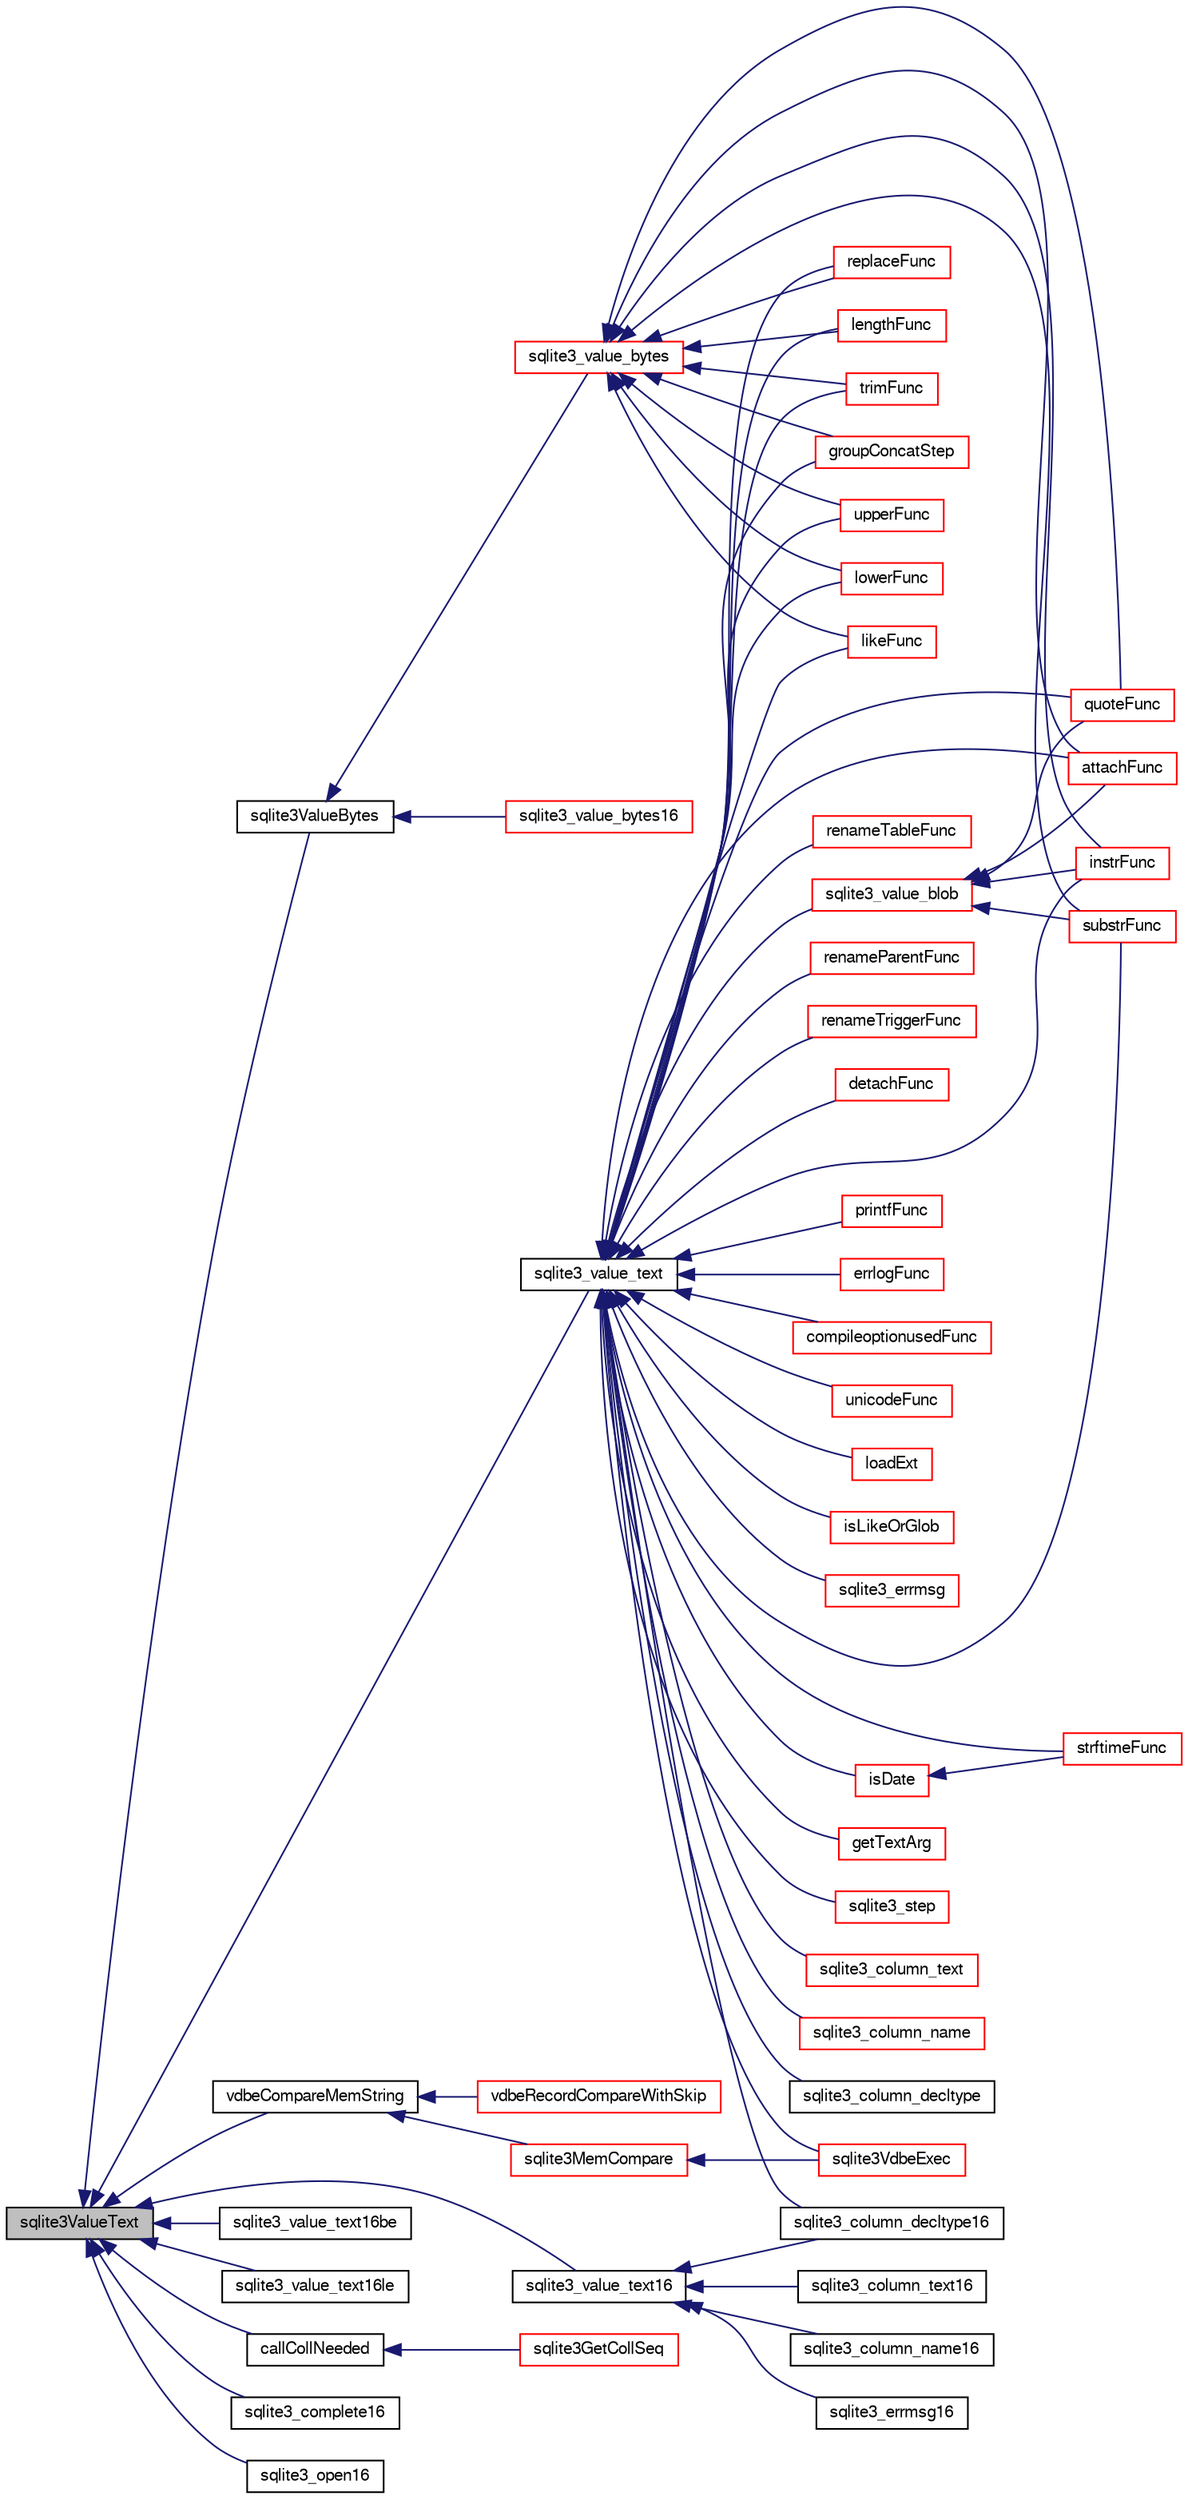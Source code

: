 digraph "sqlite3ValueText"
{
  edge [fontname="FreeSans",fontsize="10",labelfontname="FreeSans",labelfontsize="10"];
  node [fontname="FreeSans",fontsize="10",shape=record];
  rankdir="LR";
  Node740095 [label="sqlite3ValueText",height=0.2,width=0.4,color="black", fillcolor="grey75", style="filled", fontcolor="black"];
  Node740095 -> Node740096 [dir="back",color="midnightblue",fontsize="10",style="solid",fontname="FreeSans"];
  Node740096 [label="sqlite3ValueBytes",height=0.2,width=0.4,color="black", fillcolor="white", style="filled",URL="$sqlite3_8c.html#a2eac906bf499092dbbbfbb47ae75ad06"];
  Node740096 -> Node740097 [dir="back",color="midnightblue",fontsize="10",style="solid",fontname="FreeSans"];
  Node740097 [label="sqlite3_value_bytes",height=0.2,width=0.4,color="red", fillcolor="white", style="filled",URL="$sqlite3_8h.html#aee6da873358a81b4bbbe1284f157b146"];
  Node740097 -> Node740128 [dir="back",color="midnightblue",fontsize="10",style="solid",fontname="FreeSans"];
  Node740128 [label="attachFunc",height=0.2,width=0.4,color="red", fillcolor="white", style="filled",URL="$sqlite3_8c.html#a69cb751a7da501b9a0aa37e0d7c3eaf7"];
  Node740097 -> Node740361 [dir="back",color="midnightblue",fontsize="10",style="solid",fontname="FreeSans"];
  Node740361 [label="lengthFunc",height=0.2,width=0.4,color="red", fillcolor="white", style="filled",URL="$sqlite3_8c.html#affdabf006c37c26a1c3e325badb83546"];
  Node740097 -> Node740873 [dir="back",color="midnightblue",fontsize="10",style="solid",fontname="FreeSans"];
  Node740873 [label="instrFunc",height=0.2,width=0.4,color="red", fillcolor="white", style="filled",URL="$sqlite3_8c.html#a8f86ca540b92ac28aaefaa126170cf8c"];
  Node740097 -> Node740824 [dir="back",color="midnightblue",fontsize="10",style="solid",fontname="FreeSans"];
  Node740824 [label="substrFunc",height=0.2,width=0.4,color="red", fillcolor="white", style="filled",URL="$sqlite3_8c.html#a8a8739d9af5589338113371e440b2734"];
  Node740097 -> Node740827 [dir="back",color="midnightblue",fontsize="10",style="solid",fontname="FreeSans"];
  Node740827 [label="upperFunc",height=0.2,width=0.4,color="red", fillcolor="white", style="filled",URL="$sqlite3_8c.html#a8f26e491f9fd893cdb476c577f39f260"];
  Node740097 -> Node740828 [dir="back",color="midnightblue",fontsize="10",style="solid",fontname="FreeSans"];
  Node740828 [label="lowerFunc",height=0.2,width=0.4,color="red", fillcolor="white", style="filled",URL="$sqlite3_8c.html#a37a07e2d7c0cb4c521e9c334596c89a7"];
  Node740097 -> Node740844 [dir="back",color="midnightblue",fontsize="10",style="solid",fontname="FreeSans"];
  Node740844 [label="likeFunc",height=0.2,width=0.4,color="red", fillcolor="white", style="filled",URL="$sqlite3_8c.html#a066cc91be49c444497acfa7f2e7dfbd3"];
  Node740097 -> Node740727 [dir="back",color="midnightblue",fontsize="10",style="solid",fontname="FreeSans"];
  Node740727 [label="quoteFunc",height=0.2,width=0.4,color="red", fillcolor="white", style="filled",URL="$sqlite3_8c.html#a8e64c0ef376144dfad6a4a3d499056b8"];
  Node740097 -> Node740804 [dir="back",color="midnightblue",fontsize="10",style="solid",fontname="FreeSans"];
  Node740804 [label="replaceFunc",height=0.2,width=0.4,color="red", fillcolor="white", style="filled",URL="$sqlite3_8c.html#a752b98a7c55d204c397a4902b49b1ce4"];
  Node740097 -> Node740833 [dir="back",color="midnightblue",fontsize="10",style="solid",fontname="FreeSans"];
  Node740833 [label="trimFunc",height=0.2,width=0.4,color="red", fillcolor="white", style="filled",URL="$sqlite3_8c.html#afad56dbe7f08139a630156e644b14704"];
  Node740097 -> Node740794 [dir="back",color="midnightblue",fontsize="10",style="solid",fontname="FreeSans"];
  Node740794 [label="groupConcatStep",height=0.2,width=0.4,color="red", fillcolor="white", style="filled",URL="$sqlite3_8c.html#a5267fc47d0a0d9a8f128c59d100e645d"];
  Node740096 -> Node740924 [dir="back",color="midnightblue",fontsize="10",style="solid",fontname="FreeSans"];
  Node740924 [label="sqlite3_value_bytes16",height=0.2,width=0.4,color="red", fillcolor="white", style="filled",URL="$sqlite3_8h.html#a71c25f7d8ae1cedf94aa4b09d9ff6de2"];
  Node740095 -> Node740926 [dir="back",color="midnightblue",fontsize="10",style="solid",fontname="FreeSans"];
  Node740926 [label="vdbeCompareMemString",height=0.2,width=0.4,color="black", fillcolor="white", style="filled",URL="$sqlite3_8c.html#afc618ccf0c8dc5c4de68c35c8b1613c1"];
  Node740926 -> Node740927 [dir="back",color="midnightblue",fontsize="10",style="solid",fontname="FreeSans"];
  Node740927 [label="sqlite3MemCompare",height=0.2,width=0.4,color="red", fillcolor="white", style="filled",URL="$sqlite3_8c.html#a89fc02818dc8eb6be452ea408164b5e3"];
  Node740927 -> Node740101 [dir="back",color="midnightblue",fontsize="10",style="solid",fontname="FreeSans"];
  Node740101 [label="sqlite3VdbeExec",height=0.2,width=0.4,color="red", fillcolor="white", style="filled",URL="$sqlite3_8c.html#a8ce40a614bdc56719c4d642b1e4dfb21"];
  Node740926 -> Node740954 [dir="back",color="midnightblue",fontsize="10",style="solid",fontname="FreeSans"];
  Node740954 [label="vdbeRecordCompareWithSkip",height=0.2,width=0.4,color="red", fillcolor="white", style="filled",URL="$sqlite3_8c.html#a3e4bfdbbc6a8b6120c6df742e0720078"];
  Node740095 -> Node740959 [dir="back",color="midnightblue",fontsize="10",style="solid",fontname="FreeSans"];
  Node740959 [label="sqlite3_value_text",height=0.2,width=0.4,color="black", fillcolor="white", style="filled",URL="$sqlite3_8h.html#a78e024c17b349c4d40fd82d0e02a4a2c"];
  Node740959 -> Node740841 [dir="back",color="midnightblue",fontsize="10",style="solid",fontname="FreeSans"];
  Node740841 [label="isDate",height=0.2,width=0.4,color="red", fillcolor="white", style="filled",URL="$sqlite3_8c.html#a88586fabfb5a2ee248ccf6f5dfb90904"];
  Node740841 -> Node740682 [dir="back",color="midnightblue",fontsize="10",style="solid",fontname="FreeSans"];
  Node740682 [label="strftimeFunc",height=0.2,width=0.4,color="red", fillcolor="white", style="filled",URL="$sqlite3_8c.html#af531defbf93ba3aef96decedeafb344f"];
  Node740959 -> Node740682 [dir="back",color="midnightblue",fontsize="10",style="solid",fontname="FreeSans"];
  Node740959 -> Node740960 [dir="back",color="midnightblue",fontsize="10",style="solid",fontname="FreeSans"];
  Node740960 [label="getTextArg",height=0.2,width=0.4,color="red", fillcolor="white", style="filled",URL="$sqlite3_8c.html#afbb41850423ef20071cefaab0431e04d"];
  Node740959 -> Node740871 [dir="back",color="midnightblue",fontsize="10",style="solid",fontname="FreeSans"];
  Node740871 [label="sqlite3_value_blob",height=0.2,width=0.4,color="red", fillcolor="white", style="filled",URL="$sqlite3_8h.html#ad1fe791079db4f1e36cabe30f66b0ad5"];
  Node740871 -> Node740128 [dir="back",color="midnightblue",fontsize="10",style="solid",fontname="FreeSans"];
  Node740871 -> Node740873 [dir="back",color="midnightblue",fontsize="10",style="solid",fontname="FreeSans"];
  Node740871 -> Node740824 [dir="back",color="midnightblue",fontsize="10",style="solid",fontname="FreeSans"];
  Node740871 -> Node740727 [dir="back",color="midnightblue",fontsize="10",style="solid",fontname="FreeSans"];
  Node740959 -> Node740103 [dir="back",color="midnightblue",fontsize="10",style="solid",fontname="FreeSans"];
  Node740103 [label="sqlite3_step",height=0.2,width=0.4,color="red", fillcolor="white", style="filled",URL="$sqlite3_8h.html#ac1e491ce36b7471eb28387f7d3c74334"];
  Node740959 -> Node740961 [dir="back",color="midnightblue",fontsize="10",style="solid",fontname="FreeSans"];
  Node740961 [label="sqlite3_column_text",height=0.2,width=0.4,color="red", fillcolor="white", style="filled",URL="$sqlite3_8h.html#a2f04c4c4fcf17f6e866236cce8c0d426"];
  Node740959 -> Node740962 [dir="back",color="midnightblue",fontsize="10",style="solid",fontname="FreeSans"];
  Node740962 [label="sqlite3_column_name",height=0.2,width=0.4,color="red", fillcolor="white", style="filled",URL="$sqlite3_8h.html#a01def208cc0075b490ec34c00e7b4294"];
  Node740959 -> Node740963 [dir="back",color="midnightblue",fontsize="10",style="solid",fontname="FreeSans"];
  Node740963 [label="sqlite3_column_decltype",height=0.2,width=0.4,color="black", fillcolor="white", style="filled",URL="$sqlite3_8h.html#a3cdf5e63589b1235030b6ad95f03d83b"];
  Node740959 -> Node740964 [dir="back",color="midnightblue",fontsize="10",style="solid",fontname="FreeSans"];
  Node740964 [label="sqlite3_column_decltype16",height=0.2,width=0.4,color="black", fillcolor="white", style="filled",URL="$sqlite3_8h.html#a73da44139548b1d8951c84ae59d3c12e"];
  Node740959 -> Node740101 [dir="back",color="midnightblue",fontsize="10",style="solid",fontname="FreeSans"];
  Node740959 -> Node740598 [dir="back",color="midnightblue",fontsize="10",style="solid",fontname="FreeSans"];
  Node740598 [label="renameTableFunc",height=0.2,width=0.4,color="red", fillcolor="white", style="filled",URL="$sqlite3_8c.html#aad60fbd27dbc13ef0d06ac3f2d2fc594"];
  Node740959 -> Node740600 [dir="back",color="midnightblue",fontsize="10",style="solid",fontname="FreeSans"];
  Node740600 [label="renameParentFunc",height=0.2,width=0.4,color="red", fillcolor="white", style="filled",URL="$sqlite3_8c.html#a8d4f2e761693277684d0a9b45812b73d"];
  Node740959 -> Node740601 [dir="back",color="midnightblue",fontsize="10",style="solid",fontname="FreeSans"];
  Node740601 [label="renameTriggerFunc",height=0.2,width=0.4,color="red", fillcolor="white", style="filled",URL="$sqlite3_8c.html#ad20a735ddb4907a5d46c017da75a3a12"];
  Node740959 -> Node740128 [dir="back",color="midnightblue",fontsize="10",style="solid",fontname="FreeSans"];
  Node740959 -> Node740314 [dir="back",color="midnightblue",fontsize="10",style="solid",fontname="FreeSans"];
  Node740314 [label="detachFunc",height=0.2,width=0.4,color="red", fillcolor="white", style="filled",URL="$sqlite3_8c.html#a2b3dd04cb87abd088926ab0082a60b77"];
  Node740959 -> Node740361 [dir="back",color="midnightblue",fontsize="10",style="solid",fontname="FreeSans"];
  Node740959 -> Node740873 [dir="back",color="midnightblue",fontsize="10",style="solid",fontname="FreeSans"];
  Node740959 -> Node740777 [dir="back",color="midnightblue",fontsize="10",style="solid",fontname="FreeSans"];
  Node740777 [label="printfFunc",height=0.2,width=0.4,color="red", fillcolor="white", style="filled",URL="$sqlite3_8c.html#a80ca21d434c7c5b6668bee721331dda8"];
  Node740959 -> Node740824 [dir="back",color="midnightblue",fontsize="10",style="solid",fontname="FreeSans"];
  Node740959 -> Node740827 [dir="back",color="midnightblue",fontsize="10",style="solid",fontname="FreeSans"];
  Node740959 -> Node740828 [dir="back",color="midnightblue",fontsize="10",style="solid",fontname="FreeSans"];
  Node740959 -> Node740844 [dir="back",color="midnightblue",fontsize="10",style="solid",fontname="FreeSans"];
  Node740959 -> Node740771 [dir="back",color="midnightblue",fontsize="10",style="solid",fontname="FreeSans"];
  Node740771 [label="errlogFunc",height=0.2,width=0.4,color="red", fillcolor="white", style="filled",URL="$sqlite3_8c.html#a56d5c8e1f0a43e4c9f8864c27065393f"];
  Node740959 -> Node740965 [dir="back",color="midnightblue",fontsize="10",style="solid",fontname="FreeSans"];
  Node740965 [label="compileoptionusedFunc",height=0.2,width=0.4,color="red", fillcolor="white", style="filled",URL="$sqlite3_8c.html#ab8caa7140383f5e738f29c859232145f"];
  Node740959 -> Node740727 [dir="back",color="midnightblue",fontsize="10",style="solid",fontname="FreeSans"];
  Node740959 -> Node740966 [dir="back",color="midnightblue",fontsize="10",style="solid",fontname="FreeSans"];
  Node740966 [label="unicodeFunc",height=0.2,width=0.4,color="red", fillcolor="white", style="filled",URL="$sqlite3_8c.html#a1d3d012cbe2276d8d713be80884db355"];
  Node740959 -> Node740804 [dir="back",color="midnightblue",fontsize="10",style="solid",fontname="FreeSans"];
  Node740959 -> Node740833 [dir="back",color="midnightblue",fontsize="10",style="solid",fontname="FreeSans"];
  Node740959 -> Node740671 [dir="back",color="midnightblue",fontsize="10",style="solid",fontname="FreeSans"];
  Node740671 [label="loadExt",height=0.2,width=0.4,color="red", fillcolor="white", style="filled",URL="$sqlite3_8c.html#a9f9125be634178265fb95e98b8304548"];
  Node740959 -> Node740794 [dir="back",color="midnightblue",fontsize="10",style="solid",fontname="FreeSans"];
  Node740959 -> Node740209 [dir="back",color="midnightblue",fontsize="10",style="solid",fontname="FreeSans"];
  Node740209 [label="isLikeOrGlob",height=0.2,width=0.4,color="red", fillcolor="white", style="filled",URL="$sqlite3_8c.html#a6c38e495198bf8976f68d1a6ebd74a50"];
  Node740959 -> Node740735 [dir="back",color="midnightblue",fontsize="10",style="solid",fontname="FreeSans"];
  Node740735 [label="sqlite3_errmsg",height=0.2,width=0.4,color="red", fillcolor="white", style="filled",URL="$sqlite3_8h.html#a837fcee5d377d9b9b1ba08b61a5bbb42"];
  Node740095 -> Node740967 [dir="back",color="midnightblue",fontsize="10",style="solid",fontname="FreeSans"];
  Node740967 [label="sqlite3_value_text16",height=0.2,width=0.4,color="black", fillcolor="white", style="filled",URL="$sqlite3_8h.html#ae934ba629bb0e085a2de4802990f00d1"];
  Node740967 -> Node740968 [dir="back",color="midnightblue",fontsize="10",style="solid",fontname="FreeSans"];
  Node740968 [label="sqlite3_column_text16",height=0.2,width=0.4,color="black", fillcolor="white", style="filled",URL="$sqlite3_8h.html#acd2186d1b5bf3662be539d0763dd3eb9"];
  Node740967 -> Node740969 [dir="back",color="midnightblue",fontsize="10",style="solid",fontname="FreeSans"];
  Node740969 [label="sqlite3_column_name16",height=0.2,width=0.4,color="black", fillcolor="white", style="filled",URL="$sqlite3_8h.html#a1540664748cbe88571223f3da1d92616"];
  Node740967 -> Node740964 [dir="back",color="midnightblue",fontsize="10",style="solid",fontname="FreeSans"];
  Node740967 -> Node740628 [dir="back",color="midnightblue",fontsize="10",style="solid",fontname="FreeSans"];
  Node740628 [label="sqlite3_errmsg16",height=0.2,width=0.4,color="black", fillcolor="white", style="filled",URL="$sqlite3_8h.html#afec1ef428d2c340883f6bf18bac5fe6d"];
  Node740095 -> Node740970 [dir="back",color="midnightblue",fontsize="10",style="solid",fontname="FreeSans"];
  Node740970 [label="sqlite3_value_text16be",height=0.2,width=0.4,color="black", fillcolor="white", style="filled",URL="$sqlite3_8h.html#af229071bebf3bca9a34476e439bb2d6f"];
  Node740095 -> Node740971 [dir="back",color="midnightblue",fontsize="10",style="solid",fontname="FreeSans"];
  Node740971 [label="sqlite3_value_text16le",height=0.2,width=0.4,color="black", fillcolor="white", style="filled",URL="$sqlite3_8h.html#a7077f9814bbfd409d14ed77ea35e5d86"];
  Node740095 -> Node740815 [dir="back",color="midnightblue",fontsize="10",style="solid",fontname="FreeSans"];
  Node740815 [label="callCollNeeded",height=0.2,width=0.4,color="black", fillcolor="white", style="filled",URL="$sqlite3_8c.html#a4b69d70c8956d161ab4ec05d87ae1054"];
  Node740815 -> Node740563 [dir="back",color="midnightblue",fontsize="10",style="solid",fontname="FreeSans"];
  Node740563 [label="sqlite3GetCollSeq",height=0.2,width=0.4,color="red", fillcolor="white", style="filled",URL="$sqlite3_8c.html#a4ed2e10e20f9616894d068c6c73c3134"];
  Node740095 -> Node740816 [dir="back",color="midnightblue",fontsize="10",style="solid",fontname="FreeSans"];
  Node740816 [label="sqlite3_complete16",height=0.2,width=0.4,color="black", fillcolor="white", style="filled",URL="$sqlite3_8h.html#a3260341c2ef82787acca48414a1d03a1"];
  Node740095 -> Node740337 [dir="back",color="midnightblue",fontsize="10",style="solid",fontname="FreeSans"];
  Node740337 [label="sqlite3_open16",height=0.2,width=0.4,color="black", fillcolor="white", style="filled",URL="$sqlite3_8h.html#adbc401bb96713f32e553db32f6f3ca33"];
}
